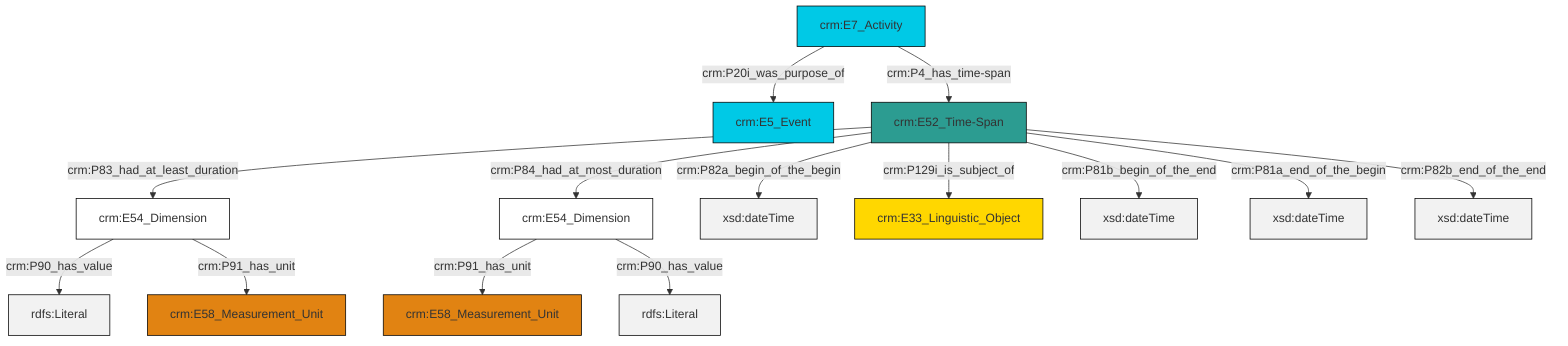 graph TD
classDef Literal fill:#f2f2f2,stroke:#000000;
classDef CRM_Entity fill:#FFFFFF,stroke:#000000;
classDef Temporal_Entity fill:#00C9E6, stroke:#000000;
classDef Type fill:#E18312, stroke:#000000;
classDef Time-Span fill:#2C9C91, stroke:#000000;
classDef Appellation fill:#FFEB7F, stroke:#000000;
classDef Place fill:#008836, stroke:#000000;
classDef Persistent_Item fill:#B266B2, stroke:#000000;
classDef Conceptual_Object fill:#FFD700, stroke:#000000;
classDef Physical_Thing fill:#D2B48C, stroke:#000000;
classDef Actor fill:#f58aad, stroke:#000000;
classDef PC_Classes fill:#4ce600, stroke:#000000;
classDef Multi fill:#cccccc,stroke:#000000;

0["crm:E7_Activity"]:::Temporal_Entity -->|crm:P20i_was_purpose_of| 2["crm:E5_Event"]:::Temporal_Entity
6["crm:E54_Dimension"]:::CRM_Entity -->|crm:P91_has_unit| 7["crm:E58_Measurement_Unit"]:::Type
3["crm:E52_Time-Span"]:::Time-Span -->|crm:P83_had_at_least_duration| 8["crm:E54_Dimension"]:::CRM_Entity
0["crm:E7_Activity"]:::Temporal_Entity -->|crm:P4_has_time-span| 3["crm:E52_Time-Span"]:::Time-Span
3["crm:E52_Time-Span"]:::Time-Span -->|crm:P82a_begin_of_the_begin| 9[xsd:dateTime]:::Literal
3["crm:E52_Time-Span"]:::Time-Span -->|crm:P129i_is_subject_of| 10["crm:E33_Linguistic_Object"]:::Conceptual_Object
6["crm:E54_Dimension"]:::CRM_Entity -->|crm:P90_has_value| 12[rdfs:Literal]:::Literal
3["crm:E52_Time-Span"]:::Time-Span -->|crm:P81b_begin_of_the_end| 14[xsd:dateTime]:::Literal
3["crm:E52_Time-Span"]:::Time-Span -->|crm:P84_had_at_most_duration| 6["crm:E54_Dimension"]:::CRM_Entity
8["crm:E54_Dimension"]:::CRM_Entity -->|crm:P90_has_value| 15[rdfs:Literal]:::Literal
3["crm:E52_Time-Span"]:::Time-Span -->|crm:P81a_end_of_the_begin| 17[xsd:dateTime]:::Literal
3["crm:E52_Time-Span"]:::Time-Span -->|crm:P82b_end_of_the_end| 18[xsd:dateTime]:::Literal
8["crm:E54_Dimension"]:::CRM_Entity -->|crm:P91_has_unit| 20["crm:E58_Measurement_Unit"]:::Type